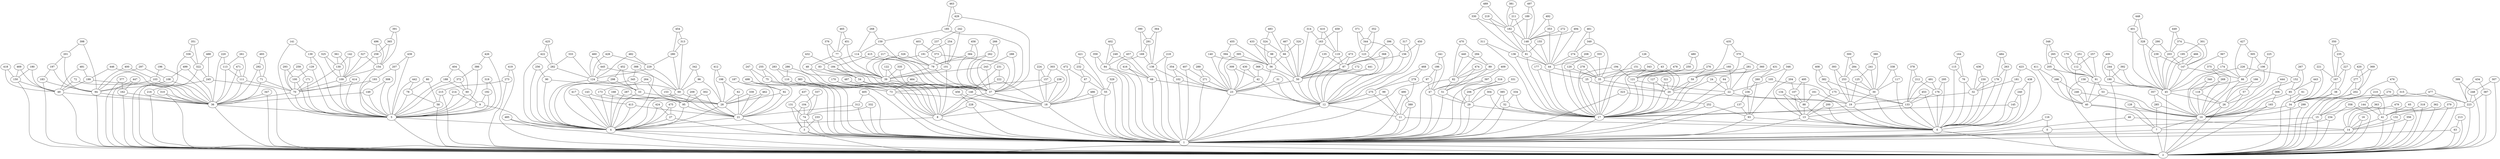 graph Dorogovtsev_Mendes_500 {
0;
1;
2;
3;
4;
5;
6;
7;
8;
9;
10;
11;
12;
13;
14;
15;
16;
17;
18;
19;
20;
21;
22;
23;
24;
25;
26;
27;
28;
29;
30;
31;
32;
33;
34;
35;
36;
37;
38;
39;
40;
41;
42;
43;
44;
45;
46;
47;
48;
49;
50;
51;
52;
53;
54;
55;
56;
57;
58;
59;
60;
61;
62;
63;
64;
65;
66;
67;
68;
69;
70;
71;
72;
73;
74;
75;
76;
77;
78;
79;
80;
81;
82;
83;
84;
85;
86;
87;
88;
89;
90;
91;
92;
93;
94;
95;
96;
97;
98;
99;
100;
101;
102;
103;
104;
105;
106;
107;
108;
109;
110;
111;
112;
113;
114;
115;
116;
117;
118;
119;
120;
121;
122;
123;
124;
125;
126;
127;
128;
129;
130;
131;
132;
133;
134;
135;
136;
137;
138;
139;
140;
141;
142;
143;
144;
145;
146;
147;
148;
149;
150;
151;
152;
153;
154;
155;
156;
157;
158;
159;
160;
161;
162;
163;
164;
165;
166;
167;
168;
169;
170;
171;
172;
173;
174;
175;
176;
177;
178;
179;
180;
181;
182;
183;
184;
185;
186;
187;
188;
189;
190;
191;
192;
193;
194;
195;
196;
197;
198;
199;
200;
201;
202;
203;
204;
205;
206;
207;
208;
209;
210;
211;
212;
213;
214;
215;
216;
217;
218;
219;
220;
221;
222;
223;
224;
225;
226;
227;
228;
229;
230;
231;
232;
233;
234;
235;
236;
237;
238;
239;
240;
241;
242;
243;
244;
245;
246;
247;
248;
249;
250;
251;
252;
253;
254;
255;
256;
257;
258;
259;
260;
261;
262;
263;
264;
265;
266;
267;
268;
269;
270;
271;
272;
273;
274;
275;
276;
277;
278;
279;
280;
281;
282;
283;
284;
285;
286;
287;
288;
289;
290;
291;
292;
293;
294;
295;
296;
297;
298;
299;
300;
301;
302;
303;
304;
305;
306;
307;
308;
309;
310;
311;
312;
313;
314;
315;
316;
317;
318;
319;
320;
321;
322;
323;
324;
325;
326;
327;
328;
329;
330;
331;
332;
333;
334;
335;
336;
337;
338;
339;
340;
341;
342;
343;
344;
345;
346;
347;
348;
349;
350;
351;
352;
353;
354;
355;
356;
357;
358;
359;
360;
361;
362;
363;
364;
365;
366;
367;
368;
369;
370;
371;
372;
373;
374;
375;
376;
377;
378;
379;
380;
381;
382;
383;
384;
385;
386;
387;
388;
389;
390;
391;
392;
393;
394;
395;
396;
397;
398;
399;
400;
401;
402;
403;
404;
405;
406;
407;
408;
409;
410;
411;
412;
413;
414;
415;
416;
417;
418;
419;
420;
421;
422;
423;
424;
425;
426;
427;
428;
429;
430;
431;
432;
433;
434;
435;
436;
437;
438;
439;
440;
441;
442;
443;
444;
445;
446;
447;
448;
449;
450;
451;
452;
453;
454;
455;
456;
457;
458;
459;
460;
461;
462;
463;
464;
465;
466;
467;
468;
469;
470;
471;
472;
473;
474;
475;
476;
477;
478;
479;
480;
481;
482;
483;
484;
485;
486;
487;
488;
489;
490;
491;
492;
493;
494;
495;
496;
497;
498;
499;
0 -- 1;
1 -- 2;
2 -- 0;
3 -- 1;
3 -- 2;
4 -- 1;
4 -- 2;
5 -- 4;
5 -- 2;
6 -- 1;
6 -- 2;
7 -- 1;
7 -- 2;
8 -- 4;
8 -- 1;
9 -- 5;
9 -- 4;
10 -- 7;
10 -- 2;
11 -- 6;
11 -- 1;
12 -- 11;
12 -- 1;
13 -- 6;
13 -- 1;
14 -- 1;
14 -- 2;
15 -- 2;
15 -- 0;
16 -- 14;
16 -- 2;
17 -- 6;
17 -- 1;
18 -- 8;
18 -- 1;
19 -- 17;
19 -- 6;
20 -- 19;
20 -- 17;
21 -- 4;
21 -- 1;
22 -- 19;
22 -- 17;
23 -- 12;
23 -- 1;
24 -- 22;
24 -- 17;
25 -- 20;
25 -- 17;
26 -- 10;
26 -- 2;
27 -- 4;
27 -- 1;
28 -- 21;
28 -- 4;
29 -- 17;
29 -- 1;
30 -- 19;
30 -- 6;
31 -- 23;
31 -- 12;
32 -- 19;
32 -- 6;
33 -- 28;
33 -- 4;
34 -- 10;
34 -- 2;
35 -- 20;
35 -- 17;
36 -- 5;
36 -- 2;
37 -- 18;
37 -- 8;
38 -- 34;
38 -- 2;
39 -- 37;
39 -- 8;
40 -- 10;
40 -- 7;
41 -- 14;
41 -- 2;
42 -- 23;
42 -- 12;
43 -- 35;
43 -- 20;
44 -- 35;
44 -- 17;
45 -- 26;
45 -- 2;
46 -- 14;
46 -- 1;
47 -- 29;
47 -- 1;
48 -- 39;
48 -- 8;
49 -- 36;
49 -- 2;
50 -- 23;
50 -- 12;
51 -- 29;
51 -- 1;
52 -- 17;
52 -- 1;
53 -- 40;
53 -- 10;
54 -- 37;
54 -- 8;
55 -- 18;
55 -- 1;
56 -- 50;
56 -- 23;
57 -- 26;
57 -- 10;
58 -- 5;
58 -- 2;
59 -- 20;
59 -- 17;
60 -- 9;
60 -- 5;
61 -- 34;
61 -- 2;
62 -- 28;
62 -- 21;
63 -- 1;
63 -- 2;
64 -- 22;
64 -- 17;
65 -- 41;
65 -- 2;
66 -- 56;
66 -- 50;
67 -- 55;
67 -- 18;
68 -- 23;
68 -- 1;
69 -- 28;
69 -- 4;
70 -- 36;
70 -- 5;
71 -- 70;
71 -- 36;
72 -- 49;
72 -- 36;
73 -- 18;
73 -- 1;
74 -- 3;
74 -- 1;
75 -- 73;
75 -- 1;
76 -- 32;
76 -- 6;
77 -- 48;
77 -- 39;
78 -- 58;
78 -- 5;
79 -- 39;
79 -- 37;
80 -- 78;
80 -- 58;
81 -- 44;
81 -- 17;
82 -- 51;
82 -- 1;
83 -- 54;
83 -- 37;
84 -- 68;
84 -- 1;
85 -- 34;
85 -- 10;
86 -- 45;
86 -- 26;
87 -- 50;
87 -- 12;
88 -- 13;
88 -- 6;
89 -- 82;
89 -- 51;
90 -- 33;
90 -- 4;
91 -- 53;
91 -- 40;
92 -- 28;
92 -- 21;
93 -- 6;
93 -- 1;
94 -- 36;
94 -- 2;
95 -- 21;
95 -- 4;
96 -- 69;
96 -- 28;
97 -- 47;
97 -- 1;
98 -- 56;
98 -- 50;
99 -- 12;
99 -- 11;
100 -- 70;
100 -- 5;
101 -- 39;
101 -- 8;
102 -- 23;
102 -- 1;
103 -- 94;
103 -- 36;
104 -- 74;
104 -- 3;
105 -- 22;
105 -- 19;
106 -- 86;
106 -- 26;
107 -- 88;
107 -- 13;
108 -- 94;
108 -- 36;
109 -- 70;
109 -- 5;
110 -- 73;
110 -- 1;
111 -- 70;
111 -- 36;
112 -- 91;
112 -- 40;
113 -- 111;
113 -- 36;
114 -- 83;
114 -- 37;
115 -- 76;
115 -- 6;
116 -- 0;
116 -- 1;
117 -- 30;
117 -- 6;
118 -- 26;
118 -- 10;
119 -- 87;
119 -- 50;
120 -- 35;
120 -- 17;
121 -- 22;
121 -- 17;
122 -- 39;
122 -- 8;
123 -- 87;
123 -- 12;
124 -- 69;
124 -- 4;
125 -- 30;
125 -- 19;
126 -- 43;
126 -- 35;
127 -- 20;
127 -- 17;
128 -- 10;
128 -- 7;
129 -- 100;
129 -- 5;
130 -- 109;
130 -- 70;
131 -- 74;
131 -- 3;
132 -- 14;
132 -- 2;
133 -- 13;
133 -- 6;
134 -- 88;
134 -- 13;
135 -- 87;
135 -- 50;
136 -- 44;
136 -- 17;
137 -- 93;
137 -- 1;
138 -- 102;
138 -- 1;
139 -- 129;
139 -- 5;
140 -- 56;
140 -- 23;
141 -- 139;
141 -- 5;
142 -- 130;
142 -- 109;
143 -- 95;
143 -- 4;
144 -- 41;
144 -- 14;
145 -- 17;
145 -- 6;
146 -- 18;
146 -- 8;
147 -- 86;
147 -- 45;
148 -- 81;
148 -- 44;
149 -- 36;
149 -- 5;
150 -- 49;
150 -- 2;
151 -- 25;
151 -- 20;
152 -- 85;
152 -- 10;
153 -- 95;
153 -- 21;
154 -- 109;
154 -- 5;
155 -- 81;
155 -- 44;
156 -- 87;
156 -- 12;
157 -- 73;
157 -- 18;
158 -- 45;
158 -- 2;
159 -- 114;
159 -- 37;
160 -- 121;
160 -- 22;
161 -- 88;
161 -- 6;
162 -- 36;
162 -- 2;
163 -- 119;
163 -- 50;
164 -- 115;
164 -- 76;
165 -- 10;
165 -- 2;
166 -- 57;
166 -- 10;
167 -- 38;
167 -- 34;
168 -- 28;
168 -- 4;
169 -- 138;
169 -- 1;
170 -- 146;
170 -- 8;
171 -- 70;
171 -- 5;
172 -- 50;
172 -- 12;
173 -- 95;
173 -- 4;
174 -- 86;
174 -- 45;
175 -- 133;
175 -- 13;
176 -- 133;
176 -- 6;
177 -- 25;
177 -- 17;
178 -- 32;
178 -- 6;
179 -- 112;
179 -- 91;
180 -- 150;
180 -- 49;
181 -- 32;
181 -- 6;
182 -- 148;
182 -- 81;
183 -- 94;
183 -- 2;
184 -- 54;
184 -- 37;
185 -- 159;
185 -- 37;
186 -- 97;
186 -- 47;
187 -- 92;
187 -- 21;
188 -- 60;
188 -- 5;
189 -- 182;
189 -- 148;
190 -- 45;
190 -- 2;
191 -- 101;
191 -- 39;
192 -- 9;
192 -- 5;
193 -- 70;
193 -- 5;
194 -- 121;
194 -- 17;
195 -- 147;
195 -- 45;
196 -- 103;
196 -- 36;
197 -- 183;
197 -- 94;
198 -- 62;
198 -- 28;
199 -- 49;
199 -- 36;
200 -- 13;
200 -- 6;
201 -- 197;
201 -- 94;
202 -- 34;
202 -- 2;
203 -- 147;
203 -- 45;
204 -- 107;
204 -- 13;
205 -- 91;
205 -- 40;
206 -- 29;
206 -- 1;
207 -- 193;
207 -- 5;
208 -- 120;
208 -- 17;
209 -- 95;
209 -- 21;
210 -- 144;
210 -- 41;
211 -- 182;
211 -- 148;
212 -- 176;
212 -- 133;
213 -- 63;
213 -- 2;
214 -- 9;
214 -- 5;
215 -- 58;
215 -- 2;
216 -- 36;
216 -- 2;
217 -- 79;
217 -- 39;
218 -- 138;
218 -- 1;
219 -- 182;
219 -- 81;
220 -- 113;
220 -- 36;
221 -- 167;
221 -- 34;
222 -- 146;
222 -- 18;
223 -- 15;
223 -- 2;
224 -- 157;
224 -- 18;
225 -- 106;
225 -- 26;
226 -- 152;
226 -- 10;
227 -- 167;
227 -- 38;
228 -- 8;
228 -- 1;
229 -- 124;
229 -- 69;
230 -- 32;
230 -- 6;
231 -- 222;
231 -- 146;
232 -- 67;
232 -- 55;
233 -- 3;
233 -- 1;
234 -- 7;
234 -- 2;
235 -- 227;
235 -- 167;
236 -- 137;
236 -- 93;
237 -- 191;
237 -- 101;
238 -- 37;
238 -- 18;
239 -- 147;
239 -- 45;
240 -- 145;
240 -- 6;
241 -- 125;
241 -- 30;
242 -- 237;
242 -- 101;
243 -- 39;
243 -- 37;
244 -- 190;
244 -- 45;
245 -- 216;
245 -- 2;
246 -- 40;
246 -- 10;
247 -- 75;
247 -- 1;
248 -- 223;
248 -- 2;
249 -- 84;
249 -- 68;
250 -- 121;
250 -- 17;
251 -- 112;
251 -- 91;
252 -- 93;
252 -- 1;
253 -- 30;
253 -- 19;
254 -- 191;
254 -- 101;
255 -- 75;
255 -- 1;
256 -- 90;
256 -- 4;
257 -- 112;
257 -- 91;
258 -- 154;
258 -- 109;
259 -- 171;
259 -- 70;
260 -- 236;
260 -- 93;
261 -- 113;
261 -- 111;
262 -- 79;
262 -- 37;
263 -- 178;
263 -- 6;
264 -- 173;
264 -- 95;
265 -- 205;
265 -- 91;
266 -- 262;
266 -- 37;
267 -- 152;
267 -- 85;
268 -- 159;
268 -- 114;
269 -- 118;
269 -- 10;
270 -- 34;
270 -- 2;
271 -- 23;
271 -- 1;
272 -- 148;
272 -- 44;
273 -- 215;
273 -- 2;
274 -- 44;
274 -- 35;
275 -- 12;
275 -- 11;
276 -- 59;
276 -- 17;
277 -- 202;
277 -- 34;
278 -- 35;
278 -- 17;
279 -- 275;
279 -- 11;
280 -- 229;
280 -- 69;
281 -- 121;
281 -- 22;
282 -- 124;
282 -- 4;
283 -- 110;
283 -- 73;
284 -- 253;
284 -- 30;
285 -- 10;
285 -- 7;
286 -- 110;
286 -- 73;
287 -- 28;
287 -- 4;
288 -- 243;
288 -- 37;
289 -- 271;
289 -- 23;
290 -- 203;
290 -- 45;
291 -- 169;
291 -- 138;
292 -- 71;
292 -- 36;
293 -- 100;
293 -- 70;
294 -- 89;
294 -- 82;
295 -- 176;
295 -- 6;
296 -- 246;
296 -- 40;
297 -- 108;
297 -- 94;
298 -- 33;
298 -- 4;
299 -- 10;
299 -- 2;
300 -- 284;
300 -- 253;
301 -- 195;
301 -- 147;
302 -- 95;
302 -- 21;
303 -- 157;
303 -- 18;
304 -- 29;
304 -- 17;
305 -- 106;
305 -- 86;
306 -- 165;
306 -- 10;
307 -- 248;
307 -- 2;
308 -- 149;
308 -- 5;
309 -- 42;
309 -- 23;
310 -- 36;
310 -- 2;
311 -- 136;
311 -- 17;
312 -- 21;
312 -- 1;
313 -- 280;
313 -- 69;
314 -- 163;
314 -- 50;
315 -- 223;
315 -- 15;
316 -- 206;
316 -- 1;
317 -- 156;
317 -- 12;
318 -- 41;
318 -- 2;
319 -- 192;
319 -- 5;
320 -- 66;
320 -- 50;
321 -- 20;
321 -- 17;
322 -- 245;
322 -- 2;
323 -- 252;
323 -- 1;
324 -- 66;
324 -- 56;
325 -- 130;
325 -- 109;
326 -- 79;
326 -- 39;
327 -- 154;
327 -- 109;
328 -- 239;
328 -- 45;
329 -- 55;
329 -- 1;
330 -- 182;
330 -- 81;
331 -- 206;
331 -- 29;
332 -- 74;
332 -- 1;
333 -- 282;
333 -- 124;
334 -- 52;
334 -- 17;
335 -- 39;
335 -- 8;
336 -- 322;
336 -- 2;
337 -- 104;
337 -- 74;
338 -- 117;
338 -- 30;
339 -- 28;
339 -- 21;
340 -- 118;
340 -- 10;
341 -- 186;
341 -- 47;
342 -- 96;
342 -- 69;
343 -- 121;
343 -- 17;
344 -- 123;
344 -- 12;
345 -- 33;
345 -- 4;
346 -- 260;
346 -- 93;
347 -- 36;
347 -- 2;
348 -- 265;
348 -- 205;
349 -- 274;
349 -- 35;
350 -- 235;
350 -- 167;
351 -- 336;
351 -- 322;
352 -- 344;
352 -- 123;
353 -- 148;
353 -- 44;
354 -- 102;
354 -- 23;
355 -- 44;
355 -- 35;
356 -- 14;
356 -- 2;
357 -- 285;
357 -- 10;
358 -- 234;
358 -- 2;
359 -- 84;
359 -- 1;
360 -- 59;
360 -- 20;
361 -- 130;
361 -- 109;
362 -- 41;
362 -- 2;
363 -- 41;
363 -- 14;
364 -- 291;
364 -- 138;
365 -- 258;
365 -- 154;
366 -- 42;
366 -- 12;
367 -- 174;
367 -- 45;
368 -- 87;
368 -- 12;
369 -- 277;
369 -- 202;
370 -- 360;
370 -- 59;
371 -- 344;
371 -- 123;
372 -- 60;
372 -- 5;
373 -- 79;
373 -- 37;
374 -- 203;
374 -- 147;
375 -- 269;
375 -- 10;
376 -- 77;
376 -- 39;
377 -- 162;
377 -- 2;
378 -- 212;
378 -- 133;
379 -- 132;
379 -- 2;
380 -- 241;
380 -- 30;
381 -- 211;
381 -- 182;
382 -- 175;
382 -- 133;
383 -- 73;
383 -- 1;
384 -- 79;
384 -- 37;
385 -- 52;
385 -- 1;
386 -- 372;
386 -- 5;
387 -- 223;
387 -- 2;
388 -- 345;
388 -- 4;
389 -- 11;
389 -- 1;
390 -- 291;
390 -- 169;
391 -- 365;
391 -- 154;
392 -- 190;
392 -- 45;
393 -- 253;
393 -- 19;
394 -- 56;
394 -- 23;
395 -- 56;
395 -- 23;
396 -- 156;
396 -- 87;
397 -- 47;
397 -- 29;
398 -- 201;
398 -- 94;
399 -- 248;
399 -- 223;
400 -- 103;
400 -- 94;
401 -- 328;
401 -- 45;
402 -- 249;
402 -- 84;
403 -- 373;
403 -- 79;
404 -- 188;
404 -- 60;
405 -- 312;
405 -- 1;
406 -- 244;
406 -- 190;
407 -- 271;
407 -- 1;
408 -- 382;
408 -- 175;
409 -- 397;
409 -- 47;
410 -- 163;
410 -- 119;
411 -- 296;
411 -- 40;
412 -- 198;
412 -- 28;
413 -- 21;
413 -- 4;
414 -- 70;
414 -- 5;
415 -- 184;
415 -- 37;
416 -- 68;
416 -- 1;
417 -- 413;
417 -- 4;
418 -- 150;
418 -- 49;
419 -- 273;
419 -- 2;
420 -- 277;
420 -- 202;
421 -- 232;
421 -- 55;
422 -- 282;
422 -- 4;
423 -- 181;
423 -- 6;
424 -- 27;
424 -- 4;
425 -- 422;
425 -- 282;
426 -- 386;
426 -- 5;
427 -- 305;
427 -- 86;
428 -- 229;
428 -- 124;
429 -- 185;
429 -- 37;
430 -- 42;
430 -- 23;
431 -- 260;
431 -- 236;
432 -- 184;
432 -- 54;
433 -- 98;
433 -- 56;
434 -- 387;
434 -- 223;
435 -- 370;
435 -- 59;
436 -- 230;
436 -- 32;
437 -- 131;
437 -- 74;
438 -- 240;
438 -- 6;
439 -- 207;
439 -- 5;
440 -- 89;
440 -- 82;
441 -- 50;
441 -- 12;
442 -- 78;
442 -- 5;
443 -- 85;
443 -- 34;
444 -- 306;
444 -- 10;
445 -- 124;
445 -- 69;
446 -- 199;
446 -- 36;
447 -- 162;
447 -- 2;
448 -- 401;
448 -- 328;
449 -- 374;
449 -- 203;
450 -- 156;
450 -- 12;
451 -- 77;
451 -- 39;
452 -- 298;
452 -- 33;
453 -- 133;
453 -- 6;
454 -- 313;
454 -- 280;
455 -- 394;
455 -- 56;
456 -- 228;
456 -- 1;
457 -- 84;
457 -- 68;
458 -- 384;
458 -- 37;
459 -- 163;
459 -- 119;
460 -- 445;
460 -- 124;
461 -- 349;
461 -- 274;
462 -- 28;
462 -- 21;
463 -- 429;
463 -- 185;
464 -- 73;
464 -- 18;
465 -- 451;
465 -- 77;
466 -- 147;
466 -- 45;
467 -- 66;
467 -- 50;
468 -- 279;
468 -- 275;
469 -- 150;
469 -- 49;
470 -- 294;
470 -- 82;
471 -- 111;
471 -- 36;
472 -- 67;
472 -- 18;
473 -- 87;
473 -- 50;
474 -- 82;
474 -- 51;
475 -- 27;
475 -- 4;
476 -- 315;
476 -- 15;
477 -- 223;
477 -- 15;
478 -- 121;
478 -- 17;
479 -- 132;
479 -- 14;
480 -- 250;
480 -- 121;
481 -- 199;
481 -- 49;
482 -- 229;
482 -- 124;
483 -- 324;
483 -- 66;
484 -- 263;
484 -- 178;
485 -- 4;
485 -- 2;
486 -- 18;
486 -- 1;
487 -- 146;
487 -- 8;
488 -- 322;
488 -- 245;
489 -- 330;
489 -- 182;
490 -- 389;
490 -- 1;
491 -- 176;
491 -- 133;
492 -- 353;
492 -- 148;
493 -- 292;
493 -- 71;
494 -- 148;
494 -- 44;
495 -- 107;
495 -- 88;
496 -- 258;
496 -- 154;
497 -- 189;
497 -- 148;
498 -- 92;
498 -- 21;
499 -- 108;
499 -- 36;
}